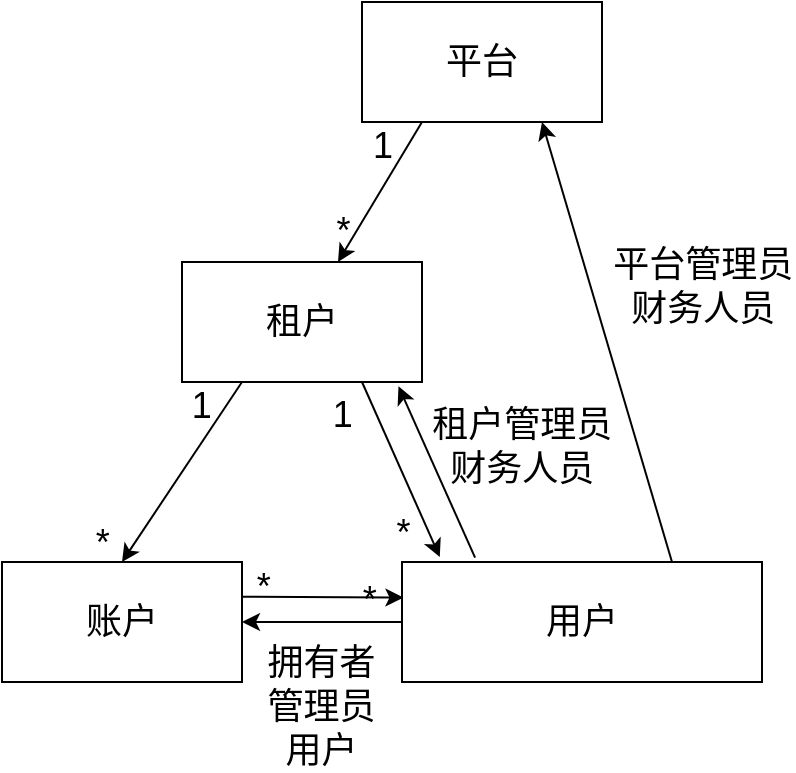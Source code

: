 <mxfile scale="2" border="0">
    <diagram id="NRWfYGNUtA02bzDJ30Oy" name="Page-1">
        <mxGraphModel dx="684" dy="520" grid="1" gridSize="10" guides="1" tooltips="1" connect="1" arrows="1" fold="1" page="1" pageScale="1" pageWidth="827" pageHeight="1169" math="0" shadow="0">
            <root>
                <mxCell id="0"/>
                <mxCell id="1" parent="0"/>
                <mxCell id="7" value="" style="edgeStyle=none;exitX=0.25;exitY=1;exitDx=0;exitDy=0;fontSize=18;labelBackgroundColor=none;spacing=0;" parent="1" source="3" target="4" edge="1">
                    <mxGeometry relative="1" as="geometry"/>
                </mxCell>
                <mxCell id="16" value="1" style="edgeLabel;align=center;verticalAlign=middle;resizable=0;points=[];fontSize=18;labelBackgroundColor=none;spacing=0;" parent="7" vertex="1" connectable="0">
                    <mxGeometry x="-0.631" relative="1" as="geometry">
                        <mxPoint x="-12" y="-3" as="offset"/>
                    </mxGeometry>
                </mxCell>
                <mxCell id="17" value="*" style="edgeLabel;align=center;verticalAlign=middle;resizable=0;points=[];fontSize=18;labelBackgroundColor=none;spacing=0;" parent="7" vertex="1" connectable="0">
                    <mxGeometry x="0.511" y="-1" relative="1" as="geometry">
                        <mxPoint x="-7" as="offset"/>
                    </mxGeometry>
                </mxCell>
                <mxCell id="3" value="平台" style="rounded=0;whiteSpace=wrap;fontSize=18;labelBackgroundColor=none;spacing=0;" parent="1" vertex="1">
                    <mxGeometry x="470" y="80" width="120" height="60" as="geometry"/>
                </mxCell>
                <mxCell id="8" value="" style="edgeStyle=none;exitX=0.25;exitY=1;exitDx=0;exitDy=0;entryX=0.5;entryY=0;entryDx=0;entryDy=0;fontSize=18;labelBackgroundColor=none;spacing=0;" parent="1" source="4" target="5" edge="1">
                    <mxGeometry relative="1" as="geometry"/>
                </mxCell>
                <mxCell id="10" value="1" style="edgeLabel;align=center;verticalAlign=middle;resizable=0;points=[];fontSize=18;labelBackgroundColor=none;spacing=0;" parent="8" vertex="1" connectable="0">
                    <mxGeometry x="-0.735" y="-4" relative="1" as="geometry">
                        <mxPoint x="-9" as="offset"/>
                    </mxGeometry>
                </mxCell>
                <mxCell id="11" value="*" style="edgeLabel;align=center;verticalAlign=middle;resizable=0;points=[];fontSize=18;labelBackgroundColor=none;spacing=0;" parent="8" vertex="1" connectable="0">
                    <mxGeometry x="0.721" y="2" relative="1" as="geometry">
                        <mxPoint x="-20" as="offset"/>
                    </mxGeometry>
                </mxCell>
                <mxCell id="12" value="" style="edgeStyle=none;exitX=0.75;exitY=1;exitDx=0;exitDy=0;entryX=0.105;entryY=-0.041;entryDx=0;entryDy=0;entryPerimeter=0;fontSize=18;labelBackgroundColor=none;spacing=0;" parent="1" source="4" target="6" edge="1">
                    <mxGeometry relative="1" as="geometry"/>
                </mxCell>
                <mxCell id="13" value="1" style="edgeLabel;align=center;verticalAlign=middle;resizable=0;points=[];fontSize=18;labelBackgroundColor=none;spacing=0;" parent="12" vertex="1" connectable="0">
                    <mxGeometry x="-0.699" y="-3" relative="1" as="geometry">
                        <mxPoint x="-13" as="offset"/>
                    </mxGeometry>
                </mxCell>
                <mxCell id="15" value="*" style="edgeLabel;align=center;verticalAlign=middle;resizable=0;points=[];fontSize=18;labelBackgroundColor=none;spacing=0;" parent="12" vertex="1" connectable="0">
                    <mxGeometry x="0.667" relative="1" as="geometry">
                        <mxPoint x="-12" as="offset"/>
                    </mxGeometry>
                </mxCell>
                <mxCell id="4" value="租户" style="rounded=0;whiteSpace=wrap;fontSize=18;labelBackgroundColor=none;spacing=0;" parent="1" vertex="1">
                    <mxGeometry x="380" y="210" width="120" height="60" as="geometry"/>
                </mxCell>
                <mxCell id="18" value="" style="edgeStyle=none;entryX=0.004;entryY=0.296;entryDx=0;entryDy=0;fontSize=18;entryPerimeter=0;exitX=0.997;exitY=0.29;exitDx=0;exitDy=0;exitPerimeter=0;labelBackgroundColor=none;spacing=0;" parent="1" source="5" target="6" edge="1">
                    <mxGeometry relative="1" as="geometry"/>
                </mxCell>
                <mxCell id="19" value="*" style="edgeLabel;align=center;verticalAlign=middle;resizable=0;points=[];fontSize=18;labelBackgroundColor=none;spacing=0;" parent="18" vertex="1" connectable="0">
                    <mxGeometry x="-0.725" y="-2" relative="1" as="geometry">
                        <mxPoint y="-9" as="offset"/>
                    </mxGeometry>
                </mxCell>
                <mxCell id="20" value="*" style="edgeLabel;align=center;verticalAlign=middle;resizable=0;points=[];fontSize=18;labelBackgroundColor=none;spacing=0;" parent="18" vertex="1" connectable="0">
                    <mxGeometry x="0.579" y="1" relative="1" as="geometry">
                        <mxPoint as="offset"/>
                    </mxGeometry>
                </mxCell>
                <mxCell id="5" value="账户" style="rounded=0;whiteSpace=wrap;fontSize=18;labelBackgroundColor=none;spacing=0;" parent="1" vertex="1">
                    <mxGeometry x="290" y="360" width="120" height="60" as="geometry"/>
                </mxCell>
                <mxCell id="25" value="" style="edgeStyle=none;entryX=0.902;entryY=1.036;entryDx=0;entryDy=0;fontSize=18;labelBackgroundColor=none;exitX=0.203;exitY=-0.036;exitDx=0;exitDy=0;exitPerimeter=0;entryPerimeter=0;spacing=0;" parent="1" source="6" target="4" edge="1">
                    <mxGeometry relative="1" as="geometry"/>
                </mxCell>
                <mxCell id="26" value="租户管理员&#10;财务人员" style="edgeLabel;align=center;verticalAlign=middle;resizable=0;points=[];fontSize=18;labelBackgroundColor=none;spacing=0;" parent="25" vertex="1" connectable="0">
                    <mxGeometry x="-0.186" y="-2" relative="1" as="geometry">
                        <mxPoint x="37" y="-22" as="offset"/>
                    </mxGeometry>
                </mxCell>
                <mxCell id="28" value="" style="edgeStyle=none;entryX=1;entryY=0.5;entryDx=0;entryDy=0;fontSize=18;labelBackgroundColor=none;spacing=0;" parent="1" source="6" target="5" edge="1">
                    <mxGeometry relative="1" as="geometry"/>
                </mxCell>
                <mxCell id="29" value="拥有者&#10;管理员&#10;用户" style="edgeLabel;align=center;verticalAlign=middle;resizable=0;points=[];fontSize=18;labelBackgroundColor=none;spacing=0;" parent="28" vertex="1" connectable="0">
                    <mxGeometry x="0.212" relative="1" as="geometry">
                        <mxPoint x="8" y="40" as="offset"/>
                    </mxGeometry>
                </mxCell>
                <mxCell id="30" value="" style="edgeStyle=none;exitX=0.75;exitY=0;exitDx=0;exitDy=0;entryX=0.75;entryY=1;entryDx=0;entryDy=0;fontSize=18;labelBackgroundColor=none;spacing=0;" parent="1" source="6" target="3" edge="1">
                    <mxGeometry relative="1" as="geometry"/>
                </mxCell>
                <mxCell id="31" value="平台管理员&#10;财务人员" style="edgeLabel;align=center;verticalAlign=middle;resizable=0;points=[];fontSize=18;labelBackgroundColor=none;spacing=0;" parent="30" vertex="1" connectable="0">
                    <mxGeometry x="0.154" y="-2" relative="1" as="geometry">
                        <mxPoint x="51" y="-12" as="offset"/>
                    </mxGeometry>
                </mxCell>
                <mxCell id="6" value="用户" style="rounded=0;whiteSpace=wrap;fontSize=18;labelBackgroundColor=none;spacing=0;" parent="1" vertex="1">
                    <mxGeometry x="490" y="360" width="180" height="60" as="geometry"/>
                </mxCell>
            </root>
        </mxGraphModel>
    </diagram>
</mxfile>
